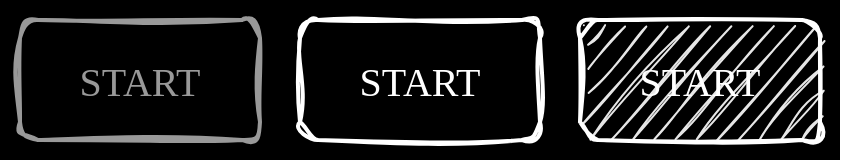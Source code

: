 <mxfile version="23.0.2" type="device">
  <diagram name="第 1 页" id="xyN5wrPBO1A70wozwnG7">
    <mxGraphModel dx="674" dy="463" grid="1" gridSize="10" guides="1" tooltips="1" connect="1" arrows="1" fold="1" page="1" pageScale="1" pageWidth="827" pageHeight="1169" math="0" shadow="0">
      <root>
        <mxCell id="0" />
        <mxCell id="1" parent="0" />
        <mxCell id="jov7OcweS7qrYS52rthF-9" value="" style="rounded=0;whiteSpace=wrap;html=1;fillColor=#000000;strokeColor=none;" vertex="1" parent="1">
          <mxGeometry x="190" y="230" width="420" height="80" as="geometry" />
        </mxCell>
        <mxCell id="jov7OcweS7qrYS52rthF-1" value="&lt;font style=&quot;font-size: 20px;&quot; face=&quot;Comic Sans MS&quot;&gt;START&lt;/font&gt;" style="rounded=1;whiteSpace=wrap;html=1;sketch=1;curveFitting=1;jiggle=2;fillColor=none;strokeWidth=2;strokeColor=#999999;fontColor=#999999;" vertex="1" parent="1">
          <mxGeometry x="200" y="240" width="120" height="60" as="geometry" />
        </mxCell>
        <mxCell id="jov7OcweS7qrYS52rthF-6" value="&lt;font style=&quot;font-size: 20px;&quot; face=&quot;Comic Sans MS&quot;&gt;START&lt;/font&gt;" style="rounded=1;whiteSpace=wrap;html=1;sketch=1;curveFitting=1;jiggle=2;fillColor=none;strokeWidth=2;fontColor=#FFFFFF;strokeColor=#FFFFFF;" vertex="1" parent="1">
          <mxGeometry x="340" y="240" width="120" height="60" as="geometry" />
        </mxCell>
        <mxCell id="jov7OcweS7qrYS52rthF-8" value="&lt;font style=&quot;font-size: 20px;&quot; face=&quot;Comic Sans MS&quot;&gt;START&lt;/font&gt;" style="rounded=1;whiteSpace=wrap;html=1;sketch=1;curveFitting=1;jiggle=2;fillColor=#E6E6E6;strokeWidth=2;fontColor=#FFFFFF;strokeColor=#FFFFFF;gradientColor=none;" vertex="1" parent="1">
          <mxGeometry x="480" y="240" width="120" height="60" as="geometry" />
        </mxCell>
      </root>
    </mxGraphModel>
  </diagram>
</mxfile>
